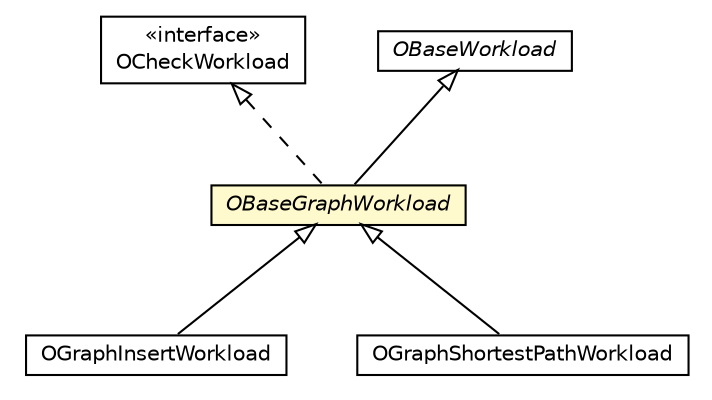 #!/usr/local/bin/dot
#
# Class diagram 
# Generated by UMLGraph version R5_6-24-gf6e263 (http://www.umlgraph.org/)
#

digraph G {
	edge [fontname="Helvetica",fontsize=10,labelfontname="Helvetica",labelfontsize=10];
	node [fontname="Helvetica",fontsize=10,shape=plaintext];
	nodesep=0.25;
	ranksep=0.5;
	// com.orientechnologies.orient.stresstest.workload.OCheckWorkload
	c702681 [label=<<table title="com.orientechnologies.orient.stresstest.workload.OCheckWorkload" border="0" cellborder="1" cellspacing="0" cellpadding="2" port="p" href="../../stresstest/workload/OCheckWorkload.html">
		<tr><td><table border="0" cellspacing="0" cellpadding="1">
<tr><td align="center" balign="center"> &#171;interface&#187; </td></tr>
<tr><td align="center" balign="center"> OCheckWorkload </td></tr>
		</table></td></tr>
		</table>>, URL="../../stresstest/workload/OCheckWorkload.html", fontname="Helvetica", fontcolor="black", fontsize=10.0];
	// com.orientechnologies.orient.stresstest.workload.OBaseWorkload
	c702683 [label=<<table title="com.orientechnologies.orient.stresstest.workload.OBaseWorkload" border="0" cellborder="1" cellspacing="0" cellpadding="2" port="p" href="../../stresstest/workload/OBaseWorkload.html">
		<tr><td><table border="0" cellspacing="0" cellpadding="1">
<tr><td align="center" balign="center"><font face="Helvetica-Oblique"> OBaseWorkload </font></td></tr>
		</table></td></tr>
		</table>>, URL="../../stresstest/workload/OBaseWorkload.html", fontname="Helvetica", fontcolor="black", fontsize=10.0];
	// com.orientechnologies.orient.graph.stresstest.OBaseGraphWorkload
	c702946 [label=<<table title="com.orientechnologies.orient.graph.stresstest.OBaseGraphWorkload" border="0" cellborder="1" cellspacing="0" cellpadding="2" port="p" bgcolor="lemonChiffon" href="./OBaseGraphWorkload.html">
		<tr><td><table border="0" cellspacing="0" cellpadding="1">
<tr><td align="center" balign="center"><font face="Helvetica-Oblique"> OBaseGraphWorkload </font></td></tr>
		</table></td></tr>
		</table>>, URL="./OBaseGraphWorkload.html", fontname="Helvetica", fontcolor="black", fontsize=10.0];
	// com.orientechnologies.orient.graph.stresstest.OGraphInsertWorkload
	c702948 [label=<<table title="com.orientechnologies.orient.graph.stresstest.OGraphInsertWorkload" border="0" cellborder="1" cellspacing="0" cellpadding="2" port="p" href="./OGraphInsertWorkload.html">
		<tr><td><table border="0" cellspacing="0" cellpadding="1">
<tr><td align="center" balign="center"> OGraphInsertWorkload </td></tr>
		</table></td></tr>
		</table>>, URL="./OGraphInsertWorkload.html", fontname="Helvetica", fontcolor="black", fontsize=10.0];
	// com.orientechnologies.orient.graph.stresstest.OGraphShortestPathWorkload
	c702949 [label=<<table title="com.orientechnologies.orient.graph.stresstest.OGraphShortestPathWorkload" border="0" cellborder="1" cellspacing="0" cellpadding="2" port="p" href="./OGraphShortestPathWorkload.html">
		<tr><td><table border="0" cellspacing="0" cellpadding="1">
<tr><td align="center" balign="center"> OGraphShortestPathWorkload </td></tr>
		</table></td></tr>
		</table>>, URL="./OGraphShortestPathWorkload.html", fontname="Helvetica", fontcolor="black", fontsize=10.0];
	//com.orientechnologies.orient.graph.stresstest.OBaseGraphWorkload extends com.orientechnologies.orient.stresstest.workload.OBaseWorkload
	c702683:p -> c702946:p [dir=back,arrowtail=empty];
	//com.orientechnologies.orient.graph.stresstest.OBaseGraphWorkload implements com.orientechnologies.orient.stresstest.workload.OCheckWorkload
	c702681:p -> c702946:p [dir=back,arrowtail=empty,style=dashed];
	//com.orientechnologies.orient.graph.stresstest.OGraphInsertWorkload extends com.orientechnologies.orient.graph.stresstest.OBaseGraphWorkload
	c702946:p -> c702948:p [dir=back,arrowtail=empty];
	//com.orientechnologies.orient.graph.stresstest.OGraphShortestPathWorkload extends com.orientechnologies.orient.graph.stresstest.OBaseGraphWorkload
	c702946:p -> c702949:p [dir=back,arrowtail=empty];
}

